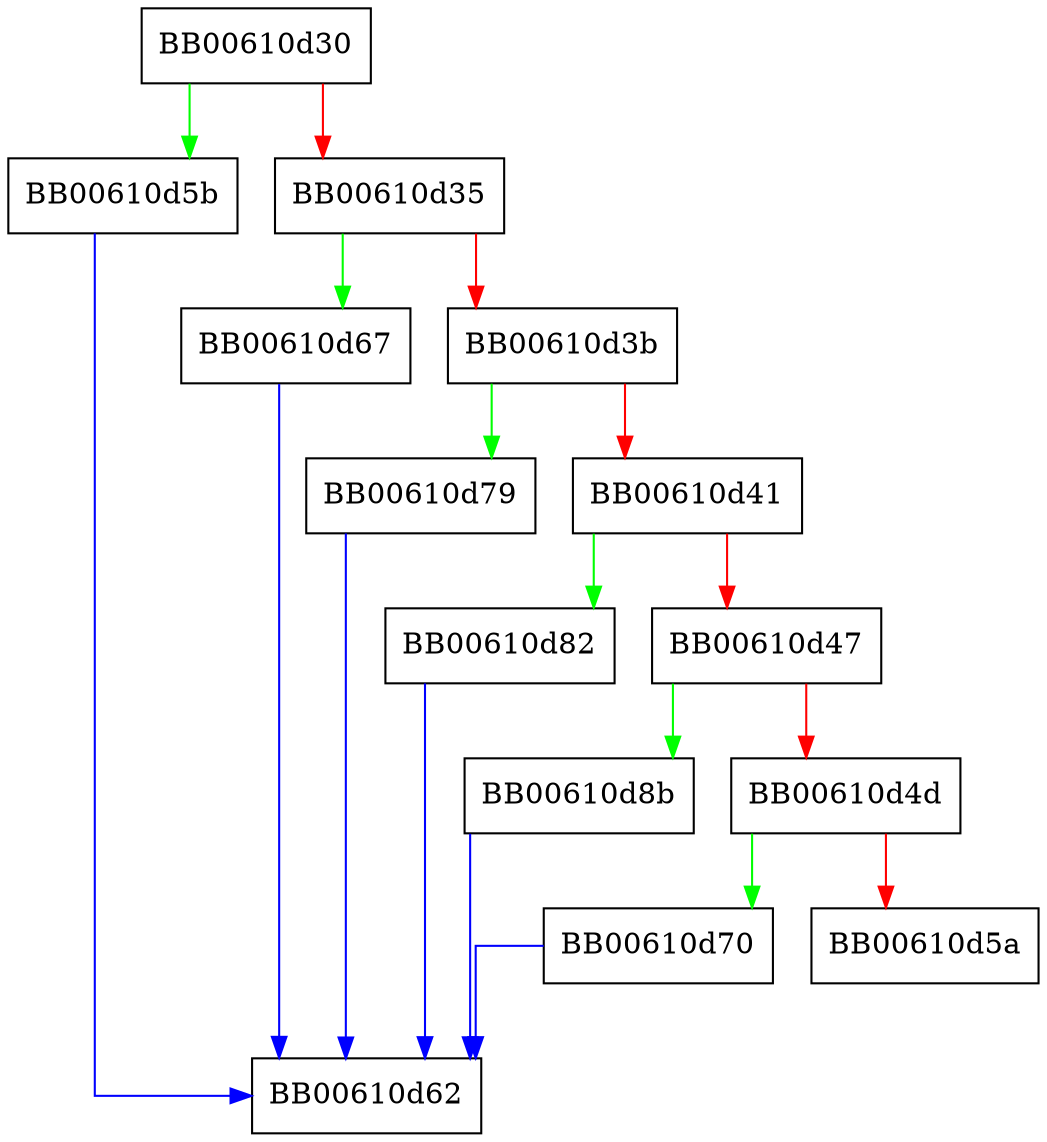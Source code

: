 digraph OCSP_response_status_str {
  node [shape="box"];
  graph [splines=ortho];
  BB00610d30 -> BB00610d5b [color="green"];
  BB00610d30 -> BB00610d35 [color="red"];
  BB00610d35 -> BB00610d67 [color="green"];
  BB00610d35 -> BB00610d3b [color="red"];
  BB00610d3b -> BB00610d79 [color="green"];
  BB00610d3b -> BB00610d41 [color="red"];
  BB00610d41 -> BB00610d82 [color="green"];
  BB00610d41 -> BB00610d47 [color="red"];
  BB00610d47 -> BB00610d8b [color="green"];
  BB00610d47 -> BB00610d4d [color="red"];
  BB00610d4d -> BB00610d70 [color="green"];
  BB00610d4d -> BB00610d5a [color="red"];
  BB00610d5b -> BB00610d62 [color="blue"];
  BB00610d67 -> BB00610d62 [color="blue"];
  BB00610d70 -> BB00610d62 [color="blue"];
  BB00610d79 -> BB00610d62 [color="blue"];
  BB00610d82 -> BB00610d62 [color="blue"];
  BB00610d8b -> BB00610d62 [color="blue"];
}